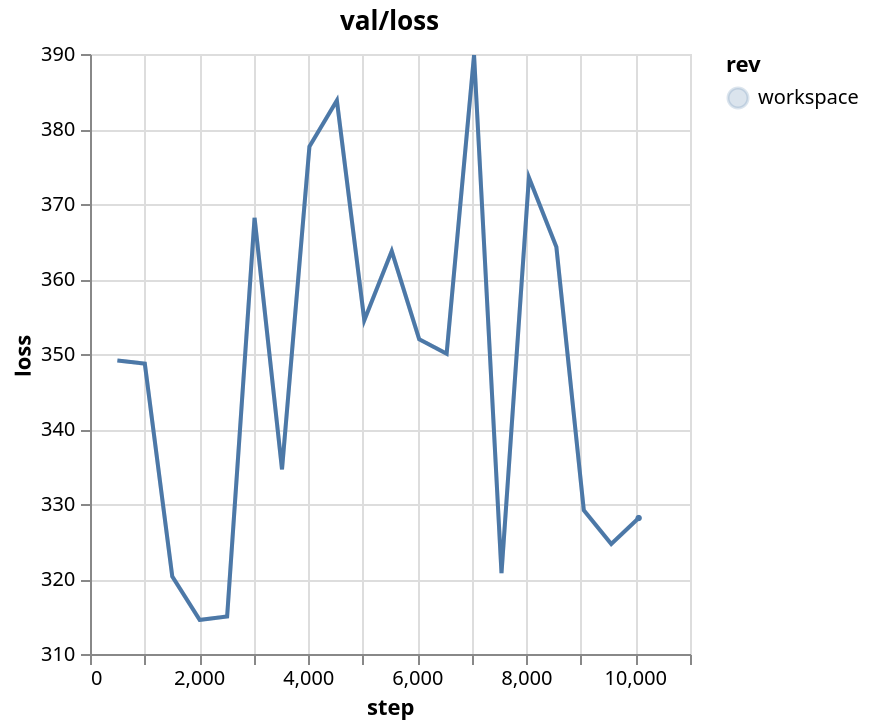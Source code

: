 {
  "$schema": "https://vega.github.io/schema/vega-lite/v5.json",
  "data": {
    "values": [
      {
        "step": "502",
        "loss": "349.1343078613281",
        "rev": "workspace"
      },
      {
        "step": "1005",
        "loss": "348.7154541015625",
        "rev": "workspace"
      },
      {
        "step": "1508",
        "loss": "320.3437805175781",
        "rev": "workspace"
      },
      {
        "step": "2011",
        "loss": "314.54571533203125",
        "rev": "workspace"
      },
      {
        "step": "2514",
        "loss": "315.0047912597656",
        "rev": "workspace"
      },
      {
        "step": "3017",
        "loss": "368.1565246582031",
        "rev": "workspace"
      },
      {
        "step": "3520",
        "loss": "334.61566162109375",
        "rev": "workspace"
      },
      {
        "step": "4023",
        "loss": "377.665283203125",
        "rev": "workspace"
      },
      {
        "step": "4526",
        "loss": "383.80322265625",
        "rev": "workspace"
      },
      {
        "step": "5029",
        "loss": "354.4990234375",
        "rev": "workspace"
      },
      {
        "step": "5532",
        "loss": "363.71893310546875",
        "rev": "workspace"
      },
      {
        "step": "6035",
        "loss": "351.9649658203125",
        "rev": "workspace"
      },
      {
        "step": "6538",
        "loss": "350.0374450683594",
        "rev": "workspace"
      },
      {
        "step": "7041",
        "loss": "389.85205078125",
        "rev": "workspace"
      },
      {
        "step": "7544",
        "loss": "320.78009033203125",
        "rev": "workspace"
      },
      {
        "step": "8047",
        "loss": "373.5292663574219",
        "rev": "workspace"
      },
      {
        "step": "8550",
        "loss": "364.2698059082031",
        "rev": "workspace"
      },
      {
        "step": "9053",
        "loss": "329.1676940917969",
        "rev": "workspace"
      },
      {
        "step": "9556",
        "loss": "324.6686096191406",
        "rev": "workspace"
      },
      {
        "step": "10059",
        "loss": "328.12872314453125",
        "rev": "workspace"
      }
    ]
  },
  "title": "val/loss",
  "width": 300,
  "height": 300,
  "params": [
    {
      "name": "smooth",
      "value": 0.001,
      "bind": {
        "input": "range",
        "min": 0.001,
        "max": 1,
        "step": 0.001
      }
    }
  ],
  "layer": [
    {
      "mark": "line",
      "encoding": {
        "x": {
          "field": "step",
          "type": "quantitative",
          "title": "step"
        },
        "y": {
          "field": "loss",
          "type": "quantitative",
          "title": "loss",
          "scale": {
            "zero": false
          }
        },
        "color": {
          "field": "rev",
          "type": "nominal"
        },
        "tooltip": [
          {
            "field": "step",
            "title": "step",
            "type": "quantitative"
          },
          {
            "field": "loss",
            "title": "loss",
            "type": "quantitative"
          }
        ]
      },
      "transform": [
        {
          "loess": "loss",
          "on": "step",
          "groupby": [
            "rev",
            "filename",
            "field",
            "filename::field"
          ],
          "bandwidth": {
            "signal": "smooth"
          }
        }
      ]
    },
    {
      "mark": {
        "type": "line",
        "opacity": 0.2
      },
      "encoding": {
        "x": {
          "field": "step",
          "type": "quantitative",
          "title": "step"
        },
        "y": {
          "field": "loss",
          "type": "quantitative",
          "title": "loss",
          "scale": {
            "zero": false
          }
        },
        "color": {
          "field": "rev",
          "type": "nominal"
        },
        "tooltip": [
          {
            "field": "step",
            "title": "step",
            "type": "quantitative"
          },
          {
            "field": "loss",
            "title": "loss",
            "type": "quantitative"
          }
        ]
      }
    },
    {
      "mark": {
        "type": "circle",
        "size": 10,
        "tooltip": {
          "content": "encoding"
        }
      },
      "encoding": {
        "x": {
          "aggregate": "max",
          "field": "step",
          "type": "quantitative",
          "title": "step"
        },
        "y": {
          "aggregate": {
            "argmax": "step"
          },
          "field": "loss",
          "type": "quantitative",
          "title": "loss",
          "scale": {
            "zero": false
          }
        },
        "color": {
          "field": "rev",
          "type": "nominal"
        }
      }
    }
  ]
}